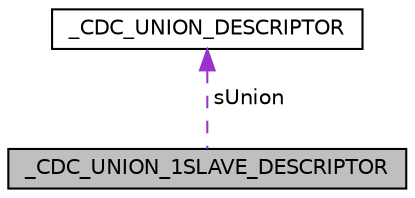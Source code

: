 digraph "_CDC_UNION_1SLAVE_DESCRIPTOR"
{
  edge [fontname="Helvetica",fontsize="10",labelfontname="Helvetica",labelfontsize="10"];
  node [fontname="Helvetica",fontsize="10",shape=record];
  Node1 [label="_CDC_UNION_1SLAVE_DESCRIPTOR",height=0.2,width=0.4,color="black", fillcolor="grey75", style="filled", fontcolor="black"];
  Node2 -> Node1 [dir="back",color="darkorchid3",fontsize="10",style="dashed",label=" sUnion" ,fontname="Helvetica"];
  Node2 [label="_CDC_UNION_DESCRIPTOR",height=0.2,width=0.4,color="black", fillcolor="white", style="filled",URL="$struct___c_d_c___u_n_i_o_n___d_e_s_c_r_i_p_t_o_r.html"];
}
